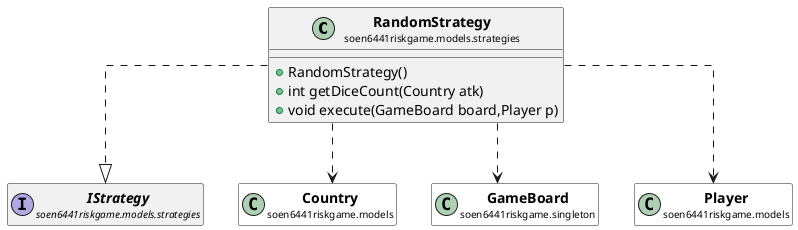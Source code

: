 @startuml

skinparam svgLinkTarget _parent
skinparam linetype ortho
set namespaceSeparator none
class "<b><size:14>RandomStrategy</b>\n<size:10>soen6441riskgame.models.strategies" as soen6441riskgame.models.strategies.RandomStrategy  [[../../../soen6441riskgame/models/strategies/RandomStrategy.html{soen6441riskgame.models.strategies.RandomStrategy}]] {
+RandomStrategy()
+int getDiceCount(Country atk)
+void execute(GameBoard board,Player p)
}


interface "<b><size:14>IStrategy</b>\n<size:10>soen6441riskgame.models.strategies" as soen6441riskgame.models.strategies.IStrategy  [[../../../soen6441riskgame/models/strategies/IStrategy.html{soen6441riskgame.models.strategies.IStrategy}]] {
}

hide soen6441riskgame.models.strategies.IStrategy fields
hide soen6441riskgame.models.strategies.IStrategy methods

soen6441riskgame.models.strategies.RandomStrategy ..|> soen6441riskgame.models.strategies.IStrategy

class "<b><size:14>Country</b>\n<size:10>soen6441riskgame.models" as soen6441riskgame.models.Country  [[../../../soen6441riskgame/models/Country.html{soen6441riskgame.models.Country}]] #white {
}

hide soen6441riskgame.models.Country fields
hide soen6441riskgame.models.Country methods

soen6441riskgame.models.strategies.RandomStrategy ..> soen6441riskgame.models.Country

class "<b><size:14>GameBoard</b>\n<size:10>soen6441riskgame.singleton" as soen6441riskgame.singleton.GameBoard  [[../../../soen6441riskgame/singleton/GameBoard.html{soen6441riskgame.singleton.GameBoard}]] #white {
}

hide soen6441riskgame.singleton.GameBoard fields
hide soen6441riskgame.singleton.GameBoard methods

soen6441riskgame.models.strategies.RandomStrategy ..> soen6441riskgame.singleton.GameBoard

class "<b><size:14>Player</b>\n<size:10>soen6441riskgame.models" as soen6441riskgame.models.Player  [[../../../soen6441riskgame/models/Player.html{soen6441riskgame.models.Player}]] #white {
}

hide soen6441riskgame.models.Player fields
hide soen6441riskgame.models.Player methods

soen6441riskgame.models.strategies.RandomStrategy ..> soen6441riskgame.models.Player


@enduml
